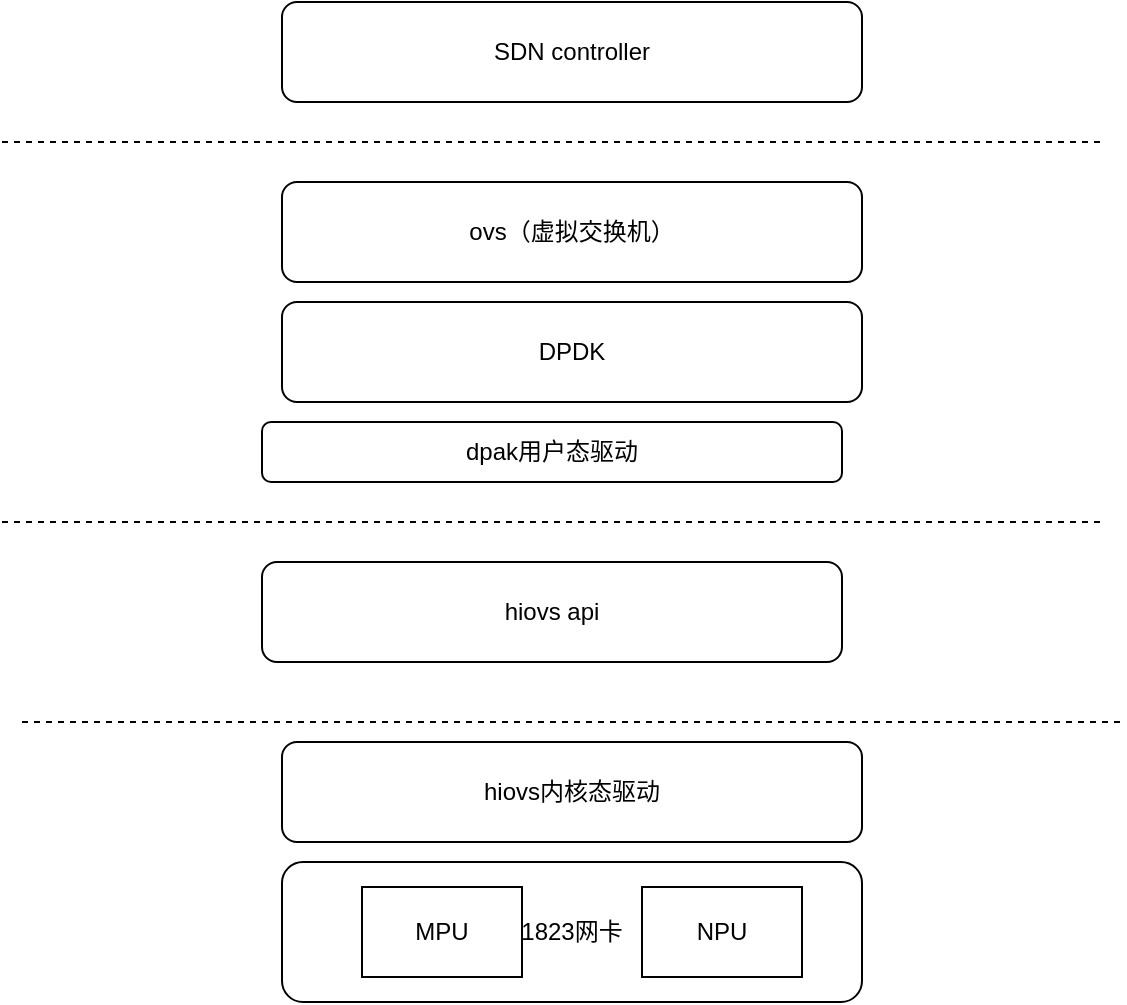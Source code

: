 <mxfile version="23.1.1" type="github">
  <diagram name="第 1 页" id="PT89gSSG0Q9zwz_43x5v">
    <mxGraphModel dx="1154" dy="913" grid="1" gridSize="10" guides="1" tooltips="1" connect="1" arrows="1" fold="1" page="1" pageScale="1" pageWidth="827" pageHeight="1169" math="0" shadow="0">
      <root>
        <mxCell id="0" />
        <mxCell id="1" parent="0" />
        <mxCell id="PDziCGHHDl3zbZ485XfH-3" value="DPDK" style="rounded=1;whiteSpace=wrap;html=1;" parent="1" vertex="1">
          <mxGeometry x="200" y="250" width="290" height="50" as="geometry" />
        </mxCell>
        <mxCell id="PDziCGHHDl3zbZ485XfH-4" value="dpak用户态驱动" style="rounded=1;whiteSpace=wrap;html=1;" parent="1" vertex="1">
          <mxGeometry x="190" y="310" width="290" height="30" as="geometry" />
        </mxCell>
        <mxCell id="PDziCGHHDl3zbZ485XfH-5" value="hiovs api" style="rounded=1;whiteSpace=wrap;html=1;" parent="1" vertex="1">
          <mxGeometry x="190" y="380" width="290" height="50" as="geometry" />
        </mxCell>
        <mxCell id="PDziCGHHDl3zbZ485XfH-6" value="1823网卡" style="rounded=1;whiteSpace=wrap;html=1;" parent="1" vertex="1">
          <mxGeometry x="200" y="530" width="290" height="70" as="geometry" />
        </mxCell>
        <mxCell id="PDziCGHHDl3zbZ485XfH-7" value="" style="endArrow=none;dashed=1;html=1;rounded=0;" parent="1" edge="1">
          <mxGeometry width="50" height="50" relative="1" as="geometry">
            <mxPoint x="60" y="360" as="sourcePoint" />
            <mxPoint x="610" y="360" as="targetPoint" />
          </mxGeometry>
        </mxCell>
        <mxCell id="PDziCGHHDl3zbZ485XfH-8" value="hiovs内核态驱动" style="rounded=1;whiteSpace=wrap;html=1;" parent="1" vertex="1">
          <mxGeometry x="200" y="470" width="290" height="50" as="geometry" />
        </mxCell>
        <mxCell id="PDziCGHHDl3zbZ485XfH-9" value="NPU" style="rounded=0;whiteSpace=wrap;html=1;" parent="1" vertex="1">
          <mxGeometry x="380" y="542.5" width="80" height="45" as="geometry" />
        </mxCell>
        <mxCell id="PDziCGHHDl3zbZ485XfH-10" value="MPU" style="rounded=0;whiteSpace=wrap;html=1;" parent="1" vertex="1">
          <mxGeometry x="240" y="542.5" width="80" height="45" as="geometry" />
        </mxCell>
        <mxCell id="PDziCGHHDl3zbZ485XfH-11" value="ovs（虚拟交换机）" style="rounded=1;whiteSpace=wrap;html=1;" parent="1" vertex="1">
          <mxGeometry x="200" y="190" width="290" height="50" as="geometry" />
        </mxCell>
        <mxCell id="PDziCGHHDl3zbZ485XfH-12" value="" style="endArrow=none;dashed=1;html=1;rounded=0;" parent="1" edge="1">
          <mxGeometry width="50" height="50" relative="1" as="geometry">
            <mxPoint x="60" y="170" as="sourcePoint" />
            <mxPoint x="610" y="170" as="targetPoint" />
          </mxGeometry>
        </mxCell>
        <mxCell id="PDziCGHHDl3zbZ485XfH-13" value="SDN controller" style="rounded=1;whiteSpace=wrap;html=1;" parent="1" vertex="1">
          <mxGeometry x="200" y="100" width="290" height="50" as="geometry" />
        </mxCell>
        <mxCell id="jukxPSm6kYL3-F1lC62X-1" value="" style="endArrow=none;dashed=1;html=1;rounded=0;" edge="1" parent="1">
          <mxGeometry width="50" height="50" relative="1" as="geometry">
            <mxPoint x="70" y="460" as="sourcePoint" />
            <mxPoint x="620" y="460" as="targetPoint" />
          </mxGeometry>
        </mxCell>
      </root>
    </mxGraphModel>
  </diagram>
</mxfile>
